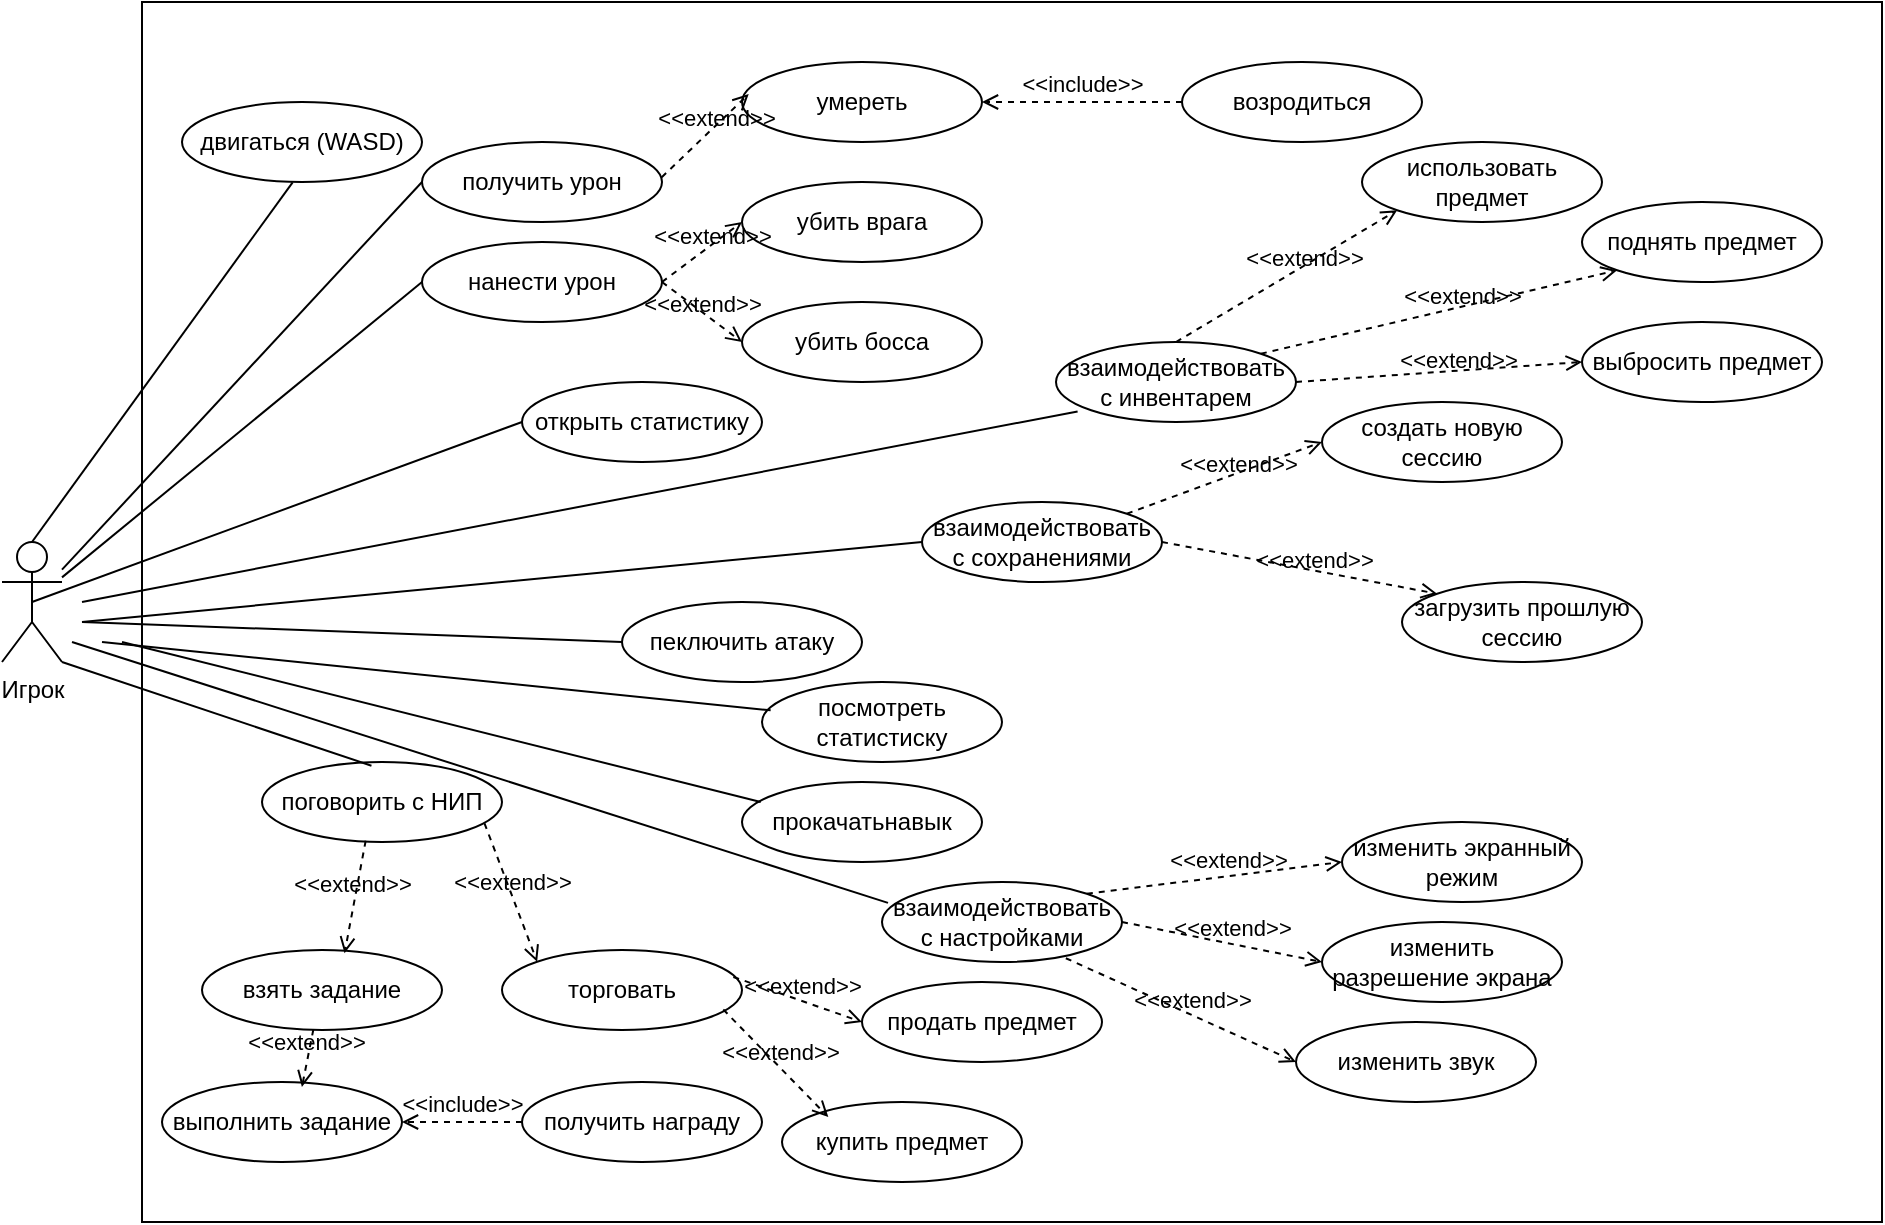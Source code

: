 <mxfile version="26.1.3">
  <diagram id="EoKdD_zsP3xUJGnuOd22" name="Страница — 1">
    <mxGraphModel dx="3049" dy="-530" grid="1" gridSize="10" guides="1" tooltips="1" connect="1" arrows="1" fold="1" page="1" pageScale="1" pageWidth="827" pageHeight="1169" math="0" shadow="0">
      <root>
        <mxCell id="0" />
        <mxCell id="1" parent="0" />
        <mxCell id="lLAzx6rYvxJLMPb3lJZ4-2" value="" style="rounded=0;whiteSpace=wrap;html=1;" parent="1" vertex="1">
          <mxGeometry x="-1110" y="1280" width="870" height="610" as="geometry" />
        </mxCell>
        <mxCell id="lLAzx6rYvxJLMPb3lJZ4-1" value="Игрок" style="shape=umlActor;verticalLabelPosition=bottom;verticalAlign=top;html=1;outlineConnect=0;" parent="1" vertex="1">
          <mxGeometry x="-1180" y="1550" width="30" height="60" as="geometry" />
        </mxCell>
        <mxCell id="lLAzx6rYvxJLMPb3lJZ4-7" value="двигаться (WASD)" style="ellipse;whiteSpace=wrap;html=1;" parent="1" vertex="1">
          <mxGeometry x="-1090" y="1330" width="120" height="40" as="geometry" />
        </mxCell>
        <mxCell id="lLAzx6rYvxJLMPb3lJZ4-8" value="поговорить с НИП" style="ellipse;whiteSpace=wrap;html=1;" parent="1" vertex="1">
          <mxGeometry x="-1050" y="1660" width="120" height="40" as="geometry" />
        </mxCell>
        <mxCell id="lLAzx6rYvxJLMPb3lJZ4-9" value="взять задание" style="ellipse;whiteSpace=wrap;html=1;" parent="1" vertex="1">
          <mxGeometry x="-1080" y="1754" width="120" height="40" as="geometry" />
        </mxCell>
        <mxCell id="lLAzx6rYvxJLMPb3lJZ4-10" value="торговать" style="ellipse;whiteSpace=wrap;html=1;" parent="1" vertex="1">
          <mxGeometry x="-930" y="1754" width="120" height="40" as="geometry" />
        </mxCell>
        <mxCell id="lLAzx6rYvxJLMPb3lJZ4-11" value="выполнить задание" style="ellipse;whiteSpace=wrap;html=1;" parent="1" vertex="1">
          <mxGeometry x="-1100" y="1820" width="120" height="40" as="geometry" />
        </mxCell>
        <mxCell id="lLAzx6rYvxJLMPb3lJZ4-12" value="получить награду" style="ellipse;whiteSpace=wrap;html=1;" parent="1" vertex="1">
          <mxGeometry x="-920" y="1820" width="120" height="40" as="geometry" />
        </mxCell>
        <mxCell id="lLAzx6rYvxJLMPb3lJZ4-13" value="убить босса" style="ellipse;whiteSpace=wrap;html=1;" parent="1" vertex="1">
          <mxGeometry x="-810" y="1430" width="120" height="40" as="geometry" />
        </mxCell>
        <mxCell id="-pKWuA6_V-gFNJyYtdSw-1" value="получить урон" style="ellipse;whiteSpace=wrap;html=1;" parent="1" vertex="1">
          <mxGeometry x="-970" y="1350" width="120" height="40" as="geometry" />
        </mxCell>
        <mxCell id="-pKWuA6_V-gFNJyYtdSw-2" value="нанести урон" style="ellipse;whiteSpace=wrap;html=1;" parent="1" vertex="1">
          <mxGeometry x="-970" y="1400" width="120" height="40" as="geometry" />
        </mxCell>
        <mxCell id="-pKWuA6_V-gFNJyYtdSw-5" value="открыть статистику" style="ellipse;whiteSpace=wrap;html=1;" parent="1" vertex="1">
          <mxGeometry x="-920" y="1470" width="120" height="40" as="geometry" />
        </mxCell>
        <mxCell id="-pKWuA6_V-gFNJyYtdSw-6" value="убить врага" style="ellipse;whiteSpace=wrap;html=1;" parent="1" vertex="1">
          <mxGeometry x="-810" y="1370" width="120" height="40" as="geometry" />
        </mxCell>
        <mxCell id="-pKWuA6_V-gFNJyYtdSw-7" value="умереть" style="ellipse;whiteSpace=wrap;html=1;" parent="1" vertex="1">
          <mxGeometry x="-810" y="1310" width="120" height="40" as="geometry" />
        </mxCell>
        <mxCell id="-pKWuA6_V-gFNJyYtdSw-8" value="возродиться" style="ellipse;whiteSpace=wrap;html=1;" parent="1" vertex="1">
          <mxGeometry x="-590" y="1310" width="120" height="40" as="geometry" />
        </mxCell>
        <mxCell id="-pKWuA6_V-gFNJyYtdSw-9" value="использовать предмет" style="ellipse;whiteSpace=wrap;html=1;" parent="1" vertex="1">
          <mxGeometry x="-500" y="1350" width="120" height="40" as="geometry" />
        </mxCell>
        <mxCell id="-pKWuA6_V-gFNJyYtdSw-10" value="выбросить предмет" style="ellipse;whiteSpace=wrap;html=1;" parent="1" vertex="1">
          <mxGeometry x="-390" y="1440" width="120" height="40" as="geometry" />
        </mxCell>
        <mxCell id="-pKWuA6_V-gFNJyYtdSw-11" value="поднять предмет" style="ellipse;whiteSpace=wrap;html=1;" parent="1" vertex="1">
          <mxGeometry x="-390" y="1380" width="120" height="40" as="geometry" />
        </mxCell>
        <mxCell id="-pKWuA6_V-gFNJyYtdSw-12" value="продать предмет" style="ellipse;whiteSpace=wrap;html=1;" parent="1" vertex="1">
          <mxGeometry x="-750" y="1770" width="120" height="40" as="geometry" />
        </mxCell>
        <mxCell id="-pKWuA6_V-gFNJyYtdSw-13" value="купить предмет" style="ellipse;whiteSpace=wrap;html=1;" parent="1" vertex="1">
          <mxGeometry x="-790" y="1830" width="120" height="40" as="geometry" />
        </mxCell>
        <mxCell id="-pKWuA6_V-gFNJyYtdSw-14" value="загрузить прошлую сессию" style="ellipse;whiteSpace=wrap;html=1;" parent="1" vertex="1">
          <mxGeometry x="-480" y="1570" width="120" height="40" as="geometry" />
        </mxCell>
        <mxCell id="-pKWuA6_V-gFNJyYtdSw-15" value="создать новую сессию" style="ellipse;whiteSpace=wrap;html=1;" parent="1" vertex="1">
          <mxGeometry x="-520" y="1480" width="120" height="40" as="geometry" />
        </mxCell>
        <mxCell id="-pKWuA6_V-gFNJyYtdSw-16" value="изменить звук" style="ellipse;whiteSpace=wrap;html=1;" parent="1" vertex="1">
          <mxGeometry x="-533" y="1790" width="120" height="40" as="geometry" />
        </mxCell>
        <mxCell id="-pKWuA6_V-gFNJyYtdSw-17" value="изменить разрешение экрана" style="ellipse;whiteSpace=wrap;html=1;" parent="1" vertex="1">
          <mxGeometry x="-520" y="1740" width="120" height="40" as="geometry" />
        </mxCell>
        <mxCell id="-pKWuA6_V-gFNJyYtdSw-18" value="изменить экранный режим" style="ellipse;whiteSpace=wrap;html=1;" parent="1" vertex="1">
          <mxGeometry x="-510" y="1690" width="120" height="40" as="geometry" />
        </mxCell>
        <mxCell id="-pKWuA6_V-gFNJyYtdSw-21" value="&amp;lt;&amp;lt;include&amp;gt;&amp;gt;" style="html=1;verticalAlign=bottom;labelBackgroundColor=none;endArrow=open;endFill=0;dashed=1;rounded=0;entryX=1;entryY=0.5;entryDx=0;entryDy=0;exitX=0;exitY=0.5;exitDx=0;exitDy=0;" parent="1" source="-pKWuA6_V-gFNJyYtdSw-8" target="-pKWuA6_V-gFNJyYtdSw-7" edge="1">
          <mxGeometry width="160" relative="1" as="geometry">
            <mxPoint x="-570" y="1240" as="sourcePoint" />
            <mxPoint x="-1110" y="1430" as="targetPoint" />
          </mxGeometry>
        </mxCell>
        <mxCell id="-pKWuA6_V-gFNJyYtdSw-24" value="&amp;lt;&amp;lt;extend&amp;gt;&amp;gt;" style="html=1;verticalAlign=bottom;labelBackgroundColor=none;endArrow=open;endFill=0;dashed=1;rounded=0;entryX=0;entryY=0.5;entryDx=0;entryDy=0;exitX=1;exitY=0.5;exitDx=0;exitDy=0;" parent="1" source="-pKWuA6_V-gFNJyYtdSw-2" target="lLAzx6rYvxJLMPb3lJZ4-13" edge="1">
          <mxGeometry x="0.12" y="-4" width="160" relative="1" as="geometry">
            <mxPoint x="-987" y="1573" as="sourcePoint" />
            <mxPoint x="-960" y="1430" as="targetPoint" />
            <mxPoint as="offset" />
          </mxGeometry>
        </mxCell>
        <mxCell id="-pKWuA6_V-gFNJyYtdSw-25" value="&amp;lt;&amp;lt;extend&amp;gt;&amp;gt;" style="html=1;verticalAlign=bottom;labelBackgroundColor=none;endArrow=open;endFill=0;dashed=1;rounded=0;entryX=0;entryY=0.5;entryDx=0;entryDy=0;exitX=1;exitY=0.5;exitDx=0;exitDy=0;" parent="1" source="-pKWuA6_V-gFNJyYtdSw-2" target="-pKWuA6_V-gFNJyYtdSw-6" edge="1">
          <mxGeometry x="0.12" y="-4" width="160" relative="1" as="geometry">
            <mxPoint x="-840" y="1430" as="sourcePoint" />
            <mxPoint x="-800" y="1460" as="targetPoint" />
            <mxPoint as="offset" />
          </mxGeometry>
        </mxCell>
        <mxCell id="-pKWuA6_V-gFNJyYtdSw-26" value="&amp;lt;&amp;lt;extend&amp;gt;&amp;gt;" style="html=1;verticalAlign=bottom;labelBackgroundColor=none;endArrow=open;endFill=0;dashed=1;rounded=0;entryX=0.028;entryY=0.401;entryDx=0;entryDy=0;exitX=0.999;exitY=0.44;exitDx=0;exitDy=0;entryPerimeter=0;exitPerimeter=0;" parent="1" source="-pKWuA6_V-gFNJyYtdSw-1" target="-pKWuA6_V-gFNJyYtdSw-7" edge="1">
          <mxGeometry x="0.12" y="-4" width="160" relative="1" as="geometry">
            <mxPoint x="-840" y="1430" as="sourcePoint" />
            <mxPoint x="-800" y="1400" as="targetPoint" />
            <mxPoint as="offset" />
          </mxGeometry>
        </mxCell>
        <mxCell id="-pKWuA6_V-gFNJyYtdSw-28" value="&amp;lt;&amp;lt;extend&amp;gt;&amp;gt;" style="html=1;verticalAlign=bottom;labelBackgroundColor=none;endArrow=open;endFill=0;dashed=1;rounded=0;entryX=0.594;entryY=0.041;entryDx=0;entryDy=0;exitX=0.432;exitY=0.984;exitDx=0;exitDy=0;entryPerimeter=0;exitPerimeter=0;" parent="1" source="lLAzx6rYvxJLMPb3lJZ4-8" target="lLAzx6rYvxJLMPb3lJZ4-9" edge="1">
          <mxGeometry x="0.09" y="-1" width="160" relative="1" as="geometry">
            <mxPoint x="-1023.04" y="1720" as="sourcePoint" />
            <mxPoint x="-1060.0" y="1869.12" as="targetPoint" />
            <mxPoint as="offset" />
          </mxGeometry>
        </mxCell>
        <mxCell id="-pKWuA6_V-gFNJyYtdSw-29" value="&amp;lt;&amp;lt;extend&amp;gt;&amp;gt;" style="html=1;verticalAlign=bottom;labelBackgroundColor=none;endArrow=open;endFill=0;dashed=1;rounded=0;entryX=0.583;entryY=0.063;entryDx=0;entryDy=0;exitX=0.464;exitY=0.994;exitDx=0;exitDy=0;entryPerimeter=0;exitPerimeter=0;" parent="1" source="lLAzx6rYvxJLMPb3lJZ4-9" target="lLAzx6rYvxJLMPb3lJZ4-11" edge="1">
          <mxGeometry x="0.09" y="-1" width="160" relative="1" as="geometry">
            <mxPoint x="-988" y="1709" as="sourcePoint" />
            <mxPoint x="-999" y="1766" as="targetPoint" />
            <mxPoint as="offset" />
          </mxGeometry>
        </mxCell>
        <mxCell id="-pKWuA6_V-gFNJyYtdSw-30" value="&amp;lt;&amp;lt;include&amp;gt;&amp;gt;" style="html=1;verticalAlign=bottom;labelBackgroundColor=none;endArrow=open;endFill=0;dashed=1;rounded=0;entryX=1;entryY=0.5;entryDx=0;entryDy=0;exitX=0;exitY=0.5;exitDx=0;exitDy=0;" parent="1" source="lLAzx6rYvxJLMPb3lJZ4-12" target="lLAzx6rYvxJLMPb3lJZ4-11" edge="1">
          <mxGeometry width="160" relative="1" as="geometry">
            <mxPoint x="-850" y="1649.38" as="sourcePoint" />
            <mxPoint x="-950" y="1649.38" as="targetPoint" />
          </mxGeometry>
        </mxCell>
        <mxCell id="-pKWuA6_V-gFNJyYtdSw-31" value="&amp;lt;&amp;lt;extend&amp;gt;&amp;gt;" style="html=1;verticalAlign=bottom;labelBackgroundColor=none;endArrow=open;endFill=0;dashed=1;rounded=0;entryX=0;entryY=0;entryDx=0;entryDy=0;exitX=0.927;exitY=0.766;exitDx=0;exitDy=0;exitPerimeter=0;" parent="1" source="lLAzx6rYvxJLMPb3lJZ4-8" target="lLAzx6rYvxJLMPb3lJZ4-10" edge="1">
          <mxGeometry x="0.09" y="-1" width="160" relative="1" as="geometry">
            <mxPoint x="-978" y="1604" as="sourcePoint" />
            <mxPoint x="-980" y="1670" as="targetPoint" />
            <mxPoint as="offset" />
          </mxGeometry>
        </mxCell>
        <mxCell id="-pKWuA6_V-gFNJyYtdSw-32" value="&amp;lt;&amp;lt;extend&amp;gt;&amp;gt;" style="html=1;verticalAlign=bottom;labelBackgroundColor=none;endArrow=open;endFill=0;dashed=1;rounded=0;entryX=0.193;entryY=0.188;entryDx=0;entryDy=0;exitX=0.922;exitY=0.744;exitDx=0;exitDy=0;exitPerimeter=0;entryPerimeter=0;" parent="1" source="lLAzx6rYvxJLMPb3lJZ4-10" target="-pKWuA6_V-gFNJyYtdSw-13" edge="1">
          <mxGeometry x="0.09" y="-1" width="160" relative="1" as="geometry">
            <mxPoint x="-929" y="1701" as="sourcePoint" />
            <mxPoint x="-902" y="1770" as="targetPoint" />
            <mxPoint as="offset" />
          </mxGeometry>
        </mxCell>
        <mxCell id="-pKWuA6_V-gFNJyYtdSw-33" value="&amp;lt;&amp;lt;extend&amp;gt;&amp;gt;" style="html=1;verticalAlign=bottom;labelBackgroundColor=none;endArrow=open;endFill=0;dashed=1;rounded=0;entryX=0;entryY=0.5;entryDx=0;entryDy=0;exitX=0.964;exitY=0.337;exitDx=0;exitDy=0;exitPerimeter=0;" parent="1" source="lLAzx6rYvxJLMPb3lJZ4-10" target="-pKWuA6_V-gFNJyYtdSw-12" edge="1">
          <mxGeometry x="0.09" y="-1" width="160" relative="1" as="geometry">
            <mxPoint x="-919" y="1711" as="sourcePoint" />
            <mxPoint x="-892" y="1780" as="targetPoint" />
            <mxPoint as="offset" />
          </mxGeometry>
        </mxCell>
        <mxCell id="-pKWuA6_V-gFNJyYtdSw-34" value="взаимодействовать с настройками" style="ellipse;whiteSpace=wrap;html=1;" parent="1" vertex="1">
          <mxGeometry x="-740" y="1720" width="120" height="40" as="geometry" />
        </mxCell>
        <mxCell id="-pKWuA6_V-gFNJyYtdSw-37" value="&amp;lt;&amp;lt;extend&amp;gt;&amp;gt;" style="html=1;verticalAlign=bottom;labelBackgroundColor=none;endArrow=open;endFill=0;dashed=1;rounded=0;entryX=0;entryY=0.5;entryDx=0;entryDy=0;exitX=1;exitY=0;exitDx=0;exitDy=0;" parent="1" source="-pKWuA6_V-gFNJyYtdSw-34" target="-pKWuA6_V-gFNJyYtdSw-18" edge="1">
          <mxGeometry x="0.098" y="-1" width="160" relative="1" as="geometry">
            <mxPoint x="-960" y="1590" as="sourcePoint" />
            <mxPoint x="-817" y="1690" as="targetPoint" />
            <mxPoint as="offset" />
          </mxGeometry>
        </mxCell>
        <mxCell id="-pKWuA6_V-gFNJyYtdSw-38" value="&amp;lt;&amp;lt;extend&amp;gt;&amp;gt;" style="html=1;verticalAlign=bottom;labelBackgroundColor=none;endArrow=open;endFill=0;dashed=1;rounded=0;entryX=0;entryY=0.5;entryDx=0;entryDy=0;exitX=1;exitY=0.5;exitDx=0;exitDy=0;" parent="1" source="-pKWuA6_V-gFNJyYtdSw-34" target="-pKWuA6_V-gFNJyYtdSw-17" edge="1">
          <mxGeometry x="0.098" y="-1" width="160" relative="1" as="geometry">
            <mxPoint x="-950" y="1600" as="sourcePoint" />
            <mxPoint x="-807" y="1700" as="targetPoint" />
            <mxPoint as="offset" />
          </mxGeometry>
        </mxCell>
        <mxCell id="-pKWuA6_V-gFNJyYtdSw-39" value="&amp;lt;&amp;lt;extend&amp;gt;&amp;gt;" style="html=1;verticalAlign=bottom;labelBackgroundColor=none;endArrow=open;endFill=0;dashed=1;rounded=0;entryX=0;entryY=0.5;entryDx=0;entryDy=0;exitX=0.766;exitY=0.953;exitDx=0;exitDy=0;exitPerimeter=0;" parent="1" source="-pKWuA6_V-gFNJyYtdSw-34" target="-pKWuA6_V-gFNJyYtdSw-16" edge="1">
          <mxGeometry x="0.098" y="-1" width="160" relative="1" as="geometry">
            <mxPoint x="-940" y="1610" as="sourcePoint" />
            <mxPoint x="-797" y="1710" as="targetPoint" />
            <mxPoint as="offset" />
          </mxGeometry>
        </mxCell>
        <mxCell id="-pKWuA6_V-gFNJyYtdSw-41" value="взаимодействовать с инвентарем" style="ellipse;whiteSpace=wrap;html=1;" parent="1" vertex="1">
          <mxGeometry x="-653" y="1450" width="120" height="40" as="geometry" />
        </mxCell>
        <mxCell id="-pKWuA6_V-gFNJyYtdSw-43" value="&amp;lt;&amp;lt;extend&amp;gt;&amp;gt;" style="html=1;verticalAlign=bottom;labelBackgroundColor=none;endArrow=open;endFill=0;dashed=1;rounded=0;entryX=0;entryY=1;entryDx=0;entryDy=0;exitX=0.5;exitY=0;exitDx=0;exitDy=0;" parent="1" source="-pKWuA6_V-gFNJyYtdSw-41" target="-pKWuA6_V-gFNJyYtdSw-9" edge="1">
          <mxGeometry x="0.12" y="-4" width="160" relative="1" as="geometry">
            <mxPoint x="-840" y="1378" as="sourcePoint" />
            <mxPoint x="-797" y="1336" as="targetPoint" />
            <mxPoint as="offset" />
          </mxGeometry>
        </mxCell>
        <mxCell id="-pKWuA6_V-gFNJyYtdSw-44" value="&amp;lt;&amp;lt;extend&amp;gt;&amp;gt;" style="html=1;verticalAlign=bottom;labelBackgroundColor=none;endArrow=open;endFill=0;dashed=1;rounded=0;entryX=0;entryY=1;entryDx=0;entryDy=0;exitX=1;exitY=0;exitDx=0;exitDy=0;" parent="1" source="-pKWuA6_V-gFNJyYtdSw-41" target="-pKWuA6_V-gFNJyYtdSw-11" edge="1">
          <mxGeometry x="0.12" y="-4" width="160" relative="1" as="geometry">
            <mxPoint x="-583" y="1440" as="sourcePoint" />
            <mxPoint x="-472" y="1394" as="targetPoint" />
            <mxPoint as="offset" />
          </mxGeometry>
        </mxCell>
        <mxCell id="-pKWuA6_V-gFNJyYtdSw-45" value="&amp;lt;&amp;lt;extend&amp;gt;&amp;gt;" style="html=1;verticalAlign=bottom;labelBackgroundColor=none;endArrow=open;endFill=0;dashed=1;rounded=0;entryX=0;entryY=0.5;entryDx=0;entryDy=0;exitX=1;exitY=0.5;exitDx=0;exitDy=0;" parent="1" source="-pKWuA6_V-gFNJyYtdSw-41" target="-pKWuA6_V-gFNJyYtdSw-10" edge="1">
          <mxGeometry x="0.12" y="-4" width="160" relative="1" as="geometry">
            <mxPoint x="-541" y="1446" as="sourcePoint" />
            <mxPoint x="-362" y="1424" as="targetPoint" />
            <mxPoint as="offset" />
          </mxGeometry>
        </mxCell>
        <mxCell id="-pKWuA6_V-gFNJyYtdSw-46" value="взаимодействовать с сохранениями" style="ellipse;whiteSpace=wrap;html=1;" parent="1" vertex="1">
          <mxGeometry x="-720" y="1530" width="120" height="40" as="geometry" />
        </mxCell>
        <mxCell id="-pKWuA6_V-gFNJyYtdSw-48" value="&amp;lt;&amp;lt;extend&amp;gt;&amp;gt;" style="html=1;verticalAlign=bottom;labelBackgroundColor=none;endArrow=open;endFill=0;dashed=1;rounded=0;entryX=0;entryY=0.5;entryDx=0;entryDy=0;exitX=1;exitY=0;exitDx=0;exitDy=0;" parent="1" source="-pKWuA6_V-gFNJyYtdSw-46" target="-pKWuA6_V-gFNJyYtdSw-15" edge="1">
          <mxGeometry x="0.12" y="-4" width="160" relative="1" as="geometry">
            <mxPoint x="-960" y="1590" as="sourcePoint" />
            <mxPoint x="-710" y="1560" as="targetPoint" />
            <mxPoint as="offset" />
          </mxGeometry>
        </mxCell>
        <mxCell id="-pKWuA6_V-gFNJyYtdSw-49" value="&amp;lt;&amp;lt;extend&amp;gt;&amp;gt;" style="html=1;verticalAlign=bottom;labelBackgroundColor=none;endArrow=open;endFill=0;dashed=1;rounded=0;entryX=0;entryY=0;entryDx=0;entryDy=0;exitX=1;exitY=0.5;exitDx=0;exitDy=0;" parent="1" source="-pKWuA6_V-gFNJyYtdSw-46" target="-pKWuA6_V-gFNJyYtdSw-14" edge="1">
          <mxGeometry x="0.12" y="-4" width="160" relative="1" as="geometry">
            <mxPoint x="-600" y="1550" as="sourcePoint" />
            <mxPoint x="-510" y="1510" as="targetPoint" />
            <mxPoint as="offset" />
          </mxGeometry>
        </mxCell>
        <mxCell id="UICu1pRp_pY4-YxPe1_r-2" value="" style="endArrow=none;html=1;rounded=0;entryX=0;entryY=0.5;entryDx=0;entryDy=0;exitX=0.5;exitY=0.5;exitDx=0;exitDy=0;exitPerimeter=0;" parent="1" source="lLAzx6rYvxJLMPb3lJZ4-1" target="-pKWuA6_V-gFNJyYtdSw-5" edge="1">
          <mxGeometry width="50" height="50" relative="1" as="geometry">
            <mxPoint x="-990" y="1600" as="sourcePoint" />
            <mxPoint x="-940" y="1550" as="targetPoint" />
          </mxGeometry>
        </mxCell>
        <mxCell id="UICu1pRp_pY4-YxPe1_r-3" value="" style="endArrow=none;html=1;rounded=0;entryX=0;entryY=0.5;entryDx=0;entryDy=0;" parent="1" source="lLAzx6rYvxJLMPb3lJZ4-1" target="-pKWuA6_V-gFNJyYtdSw-2" edge="1">
          <mxGeometry width="50" height="50" relative="1" as="geometry">
            <mxPoint x="-1155" y="1590" as="sourcePoint" />
            <mxPoint x="-910" y="1500" as="targetPoint" />
          </mxGeometry>
        </mxCell>
        <mxCell id="UICu1pRp_pY4-YxPe1_r-4" value="" style="endArrow=none;html=1;rounded=0;entryX=0;entryY=0.5;entryDx=0;entryDy=0;" parent="1" source="lLAzx6rYvxJLMPb3lJZ4-1" target="-pKWuA6_V-gFNJyYtdSw-1" edge="1">
          <mxGeometry width="50" height="50" relative="1" as="geometry">
            <mxPoint x="-1140" y="1578" as="sourcePoint" />
            <mxPoint x="-960" y="1430" as="targetPoint" />
          </mxGeometry>
        </mxCell>
        <mxCell id="UICu1pRp_pY4-YxPe1_r-5" value="" style="endArrow=none;html=1;rounded=0;entryX=0.461;entryY=1.004;entryDx=0;entryDy=0;entryPerimeter=0;exitX=0.5;exitY=0;exitDx=0;exitDy=0;exitPerimeter=0;" parent="1" source="lLAzx6rYvxJLMPb3lJZ4-1" target="lLAzx6rYvxJLMPb3lJZ4-7" edge="1">
          <mxGeometry width="50" height="50" relative="1" as="geometry">
            <mxPoint x="-1140" y="1574" as="sourcePoint" />
            <mxPoint x="-960" y="1380" as="targetPoint" />
          </mxGeometry>
        </mxCell>
        <mxCell id="UICu1pRp_pY4-YxPe1_r-6" value="" style="endArrow=none;html=1;rounded=0;entryX=0.456;entryY=0.046;entryDx=0;entryDy=0;entryPerimeter=0;exitX=1;exitY=1;exitDx=0;exitDy=0;exitPerimeter=0;" parent="1" source="lLAzx6rYvxJLMPb3lJZ4-1" target="lLAzx6rYvxJLMPb3lJZ4-8" edge="1">
          <mxGeometry width="50" height="50" relative="1" as="geometry">
            <mxPoint x="-1140" y="1578" as="sourcePoint" />
            <mxPoint x="-960" y="1430" as="targetPoint" />
          </mxGeometry>
        </mxCell>
        <mxCell id="UICu1pRp_pY4-YxPe1_r-7" value="" style="endArrow=none;html=1;rounded=0;entryX=0;entryY=0.5;entryDx=0;entryDy=0;" parent="1" target="-pKWuA6_V-gFNJyYtdSw-46" edge="1">
          <mxGeometry width="50" height="50" relative="1" as="geometry">
            <mxPoint x="-1140" y="1590" as="sourcePoint" />
            <mxPoint x="-985" y="1672" as="targetPoint" />
          </mxGeometry>
        </mxCell>
        <mxCell id="UICu1pRp_pY4-YxPe1_r-8" value="" style="endArrow=none;html=1;rounded=0;entryX=0.09;entryY=0.868;entryDx=0;entryDy=0;entryPerimeter=0;" parent="1" target="-pKWuA6_V-gFNJyYtdSw-41" edge="1">
          <mxGeometry width="50" height="50" relative="1" as="geometry">
            <mxPoint x="-1140" y="1580" as="sourcePoint" />
            <mxPoint x="-710" y="1560" as="targetPoint" />
          </mxGeometry>
        </mxCell>
        <mxCell id="UICu1pRp_pY4-YxPe1_r-9" value="" style="endArrow=none;html=1;rounded=0;entryX=0.025;entryY=0.261;entryDx=0;entryDy=0;exitX=0.5;exitY=0.5;exitDx=0;exitDy=0;exitPerimeter=0;entryPerimeter=0;" parent="1" target="-pKWuA6_V-gFNJyYtdSw-34" edge="1">
          <mxGeometry width="50" height="50" relative="1" as="geometry">
            <mxPoint x="-1145" y="1600" as="sourcePoint" />
            <mxPoint x="-632" y="1475" as="targetPoint" />
          </mxGeometry>
        </mxCell>
        <mxCell id="dawqWT0B4rmZHB7WUBUX-1" value="пеключить атаку" style="ellipse;whiteSpace=wrap;html=1;" vertex="1" parent="1">
          <mxGeometry x="-870" y="1580" width="120" height="40" as="geometry" />
        </mxCell>
        <mxCell id="dawqWT0B4rmZHB7WUBUX-2" value="" style="endArrow=none;html=1;rounded=0;entryX=0;entryY=0.5;entryDx=0;entryDy=0;" edge="1" parent="1" target="dawqWT0B4rmZHB7WUBUX-1">
          <mxGeometry width="50" height="50" relative="1" as="geometry">
            <mxPoint x="-1140" y="1590" as="sourcePoint" />
            <mxPoint x="-1025" y="1370" as="targetPoint" />
          </mxGeometry>
        </mxCell>
        <mxCell id="dawqWT0B4rmZHB7WUBUX-3" value="посмотреть статистиску" style="ellipse;whiteSpace=wrap;html=1;" vertex="1" parent="1">
          <mxGeometry x="-800" y="1620" width="120" height="40" as="geometry" />
        </mxCell>
        <mxCell id="dawqWT0B4rmZHB7WUBUX-4" value="" style="endArrow=none;html=1;rounded=0;entryX=0.036;entryY=0.354;entryDx=0;entryDy=0;entryPerimeter=0;" edge="1" parent="1" target="dawqWT0B4rmZHB7WUBUX-3">
          <mxGeometry width="50" height="50" relative="1" as="geometry">
            <mxPoint x="-1130" y="1600" as="sourcePoint" />
            <mxPoint x="-860" y="1610" as="targetPoint" />
          </mxGeometry>
        </mxCell>
        <mxCell id="dawqWT0B4rmZHB7WUBUX-5" value="прокачатьнавык" style="ellipse;whiteSpace=wrap;html=1;" vertex="1" parent="1">
          <mxGeometry x="-810" y="1670" width="120" height="40" as="geometry" />
        </mxCell>
        <mxCell id="dawqWT0B4rmZHB7WUBUX-6" value="" style="endArrow=none;html=1;rounded=0;entryX=0.078;entryY=0.25;entryDx=0;entryDy=0;entryPerimeter=0;" edge="1" parent="1" target="dawqWT0B4rmZHB7WUBUX-5">
          <mxGeometry width="50" height="50" relative="1" as="geometry">
            <mxPoint x="-1120" y="1600" as="sourcePoint" />
            <mxPoint x="-786" y="1644" as="targetPoint" />
          </mxGeometry>
        </mxCell>
      </root>
    </mxGraphModel>
  </diagram>
</mxfile>
